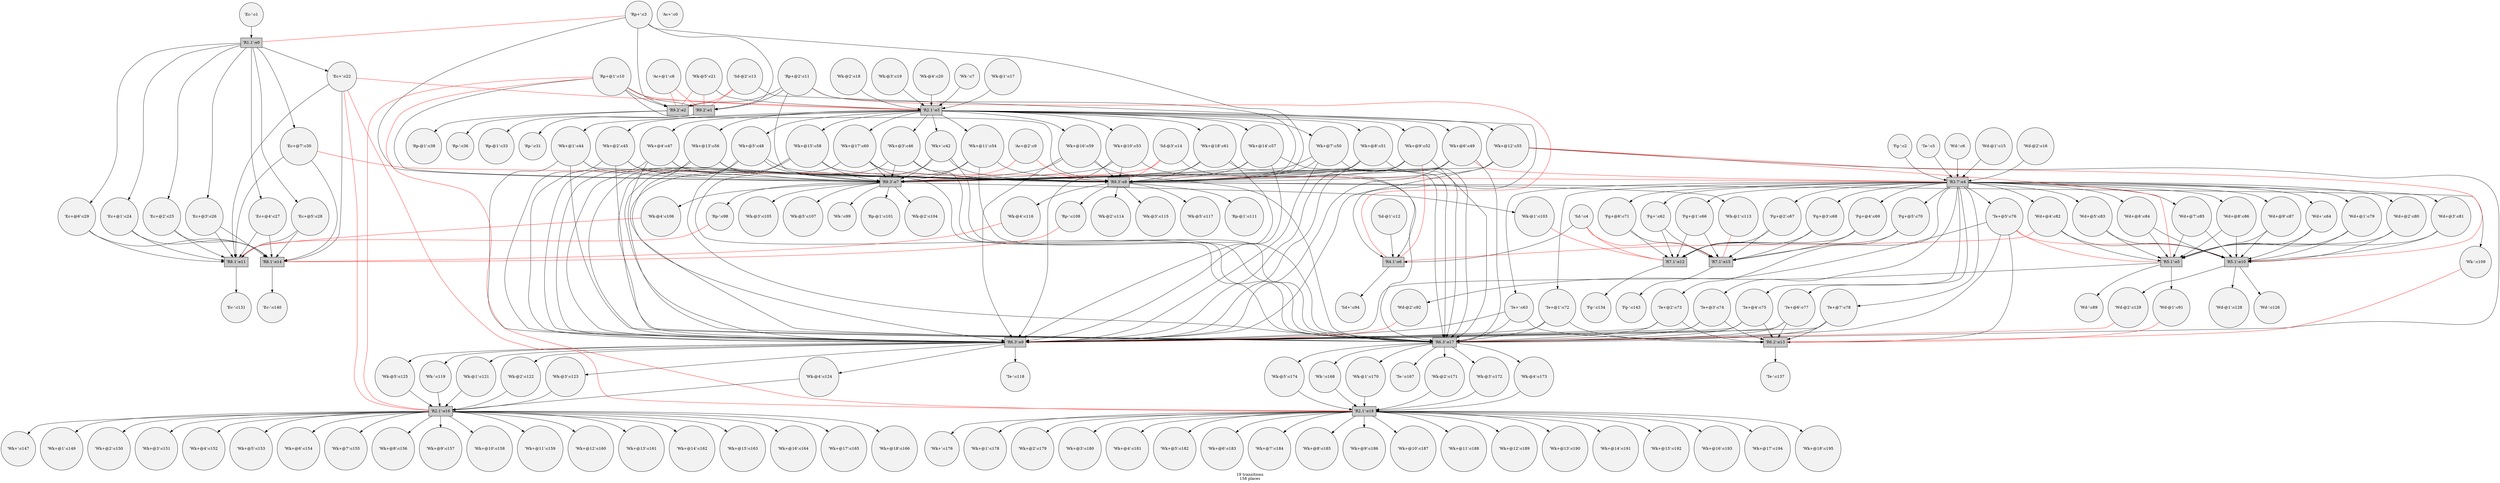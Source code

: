 digraph {
	/* transitions */
	node	[shape=box style=filled fillcolor=gray80];
	t139802812873168 [label="'R1.1':e0"];
	t139802812873216 [label="'R9.2':e1"];
	t139802812873264 [label="'R9.2':e2"];
	t139802812873312 [label="'R2.1':e3"];
	t139802812873360 [label="'R3.7':e4"];
	t139802812873408 [label="'R5.1':e5"];
	t139802812873456 [label="'R4.1':e6"];
	t139802812873504 [label="'R9.3':e7"];
	t139802812873552 [label="'R9.3':e8"];
	t139802812873600 [label="'R6.3':e9"];
	t139802812873648 [label="'R5.1':e10"];
	t139802812873696 [label="'R8.1':e11"];
	t139802812873744 [label="'R7.1':e12"];
	t139802812873792 [label="'R6.2':e13"];
	t139802812873840 [label="'R8.1':e14"];
	t139802812873888 [label="'R7.1':e15"];
	t139802812873936 [label="'R2.1':e16"];
	t139802812873984 [label="'R6.3':e17"];
	t139802812874032 [label="'R2.1':e18"];

	/* places, flow and context relations */
	node	[shape=circle fillcolor=gray95];
	p139803280537344 [label="'Ac+':c0"];

	p139802813969264 [label="'Ec-':c1"];
	p139802813969264 -> t139802812873168;

	p139802813969552 [label="'Fg-':c2"];
	p139802813969552 -> t139802812873360;

	p139802813969072 [label="'Rp+':c3"];
	p139802813969072 -> t139802812873216;
	p139802813969072 -> t139802812873264;
	p139802813969072 -> t139802812873504;
	p139802813969072 -> t139802812873552;
	p139802813969072 -> t139802812873168 [arrowhead=none color=red];

	p139802822917952 [label="'Sd-':c4"];
	p139802822917952 -> t139802812873456;
	p139802822917952 -> t139802812873744 [arrowhead=none color=red];
	p139802822917952 -> t139802812873888 [arrowhead=none color=red];

	p139802822917088 [label="'Te-':c5"];
	p139802822917088 -> t139802812873360;

	p139802822915168 [label="'Wd-':c6"];
	p139802822915168 -> t139802812873360;

	p139802822914736 [label="'Wk-':c7"];
	p139802822914736 -> t139802812873312;

	p139802822917904 [label="'Ac+@1':c8"];
	p139802822917904 -> t139802812873216 [arrowhead=none color=red];
	p139802822917904 -> t139802812873264 [arrowhead=none color=red];

	p139802822914784 [label="'Ac+@2':c9"];
	p139802822914784 -> t139802812873504 [arrowhead=none color=red];
	p139802822914784 -> t139802812873552 [arrowhead=none color=red];

	p139802822917232 [label="'Rp+@1':c10"];
	p139802822917232 -> t139802812873216;
	p139802822917232 -> t139802812873264;
	p139802822917232 -> t139802812873504;
	p139802822917232 -> t139802812873552;
	p139802822917232 -> t139802812874032 [arrowhead=none color=red];
	p139802822917232 -> t139802812873936 [arrowhead=none color=red];
	p139802822917232 -> t139802812873312 [arrowhead=none color=red];

	p139802822916704 [label="'Rp+@2':c11"];
	p139802822916704 -> t139802812873216;
	p139802822916704 -> t139802812873264;
	p139802822916704 -> t139802812873504;
	p139802822916704 -> t139802812873552;
	p139802822916704 -> t139802812873456 [arrowhead=none color=red];

	p139802822915120 [label="'Sd-@1':c12"];
	p139802822915120 -> t139802812873456;

	p139802822916944 [label="'Sd-@2':c13"];
	p139802822916944 -> t139802812873456;
	p139802822916944 -> t139802812873216 [arrowhead=none color=red];
	p139802822916944 -> t139802812873264 [arrowhead=none color=red];

	p139802822916128 [label="'Sd-@3':c14"];
	p139802822916128 -> t139802812873456;
	p139802822916128 -> t139802812873504 [arrowhead=none color=red];
	p139802822916128 -> t139802812873552 [arrowhead=none color=red];

	p139802822915552 [label="'Wd-@1':c15"];
	p139802822915552 -> t139802812873360;

	p139802822916896 [label="'Wd-@2':c16"];
	p139802822916896 -> t139802812873360;

	p139802822916512 [label="'Wk-@1':c17"];
	p139802822916512 -> t139802812873312;

	p139802813180608 [label="'Wk-@2':c18"];
	p139802813180608 -> t139802812873312;

	p139802813180080 [label="'Wk-@3':c19"];
	p139802813180080 -> t139802812873312;

	p139802813178544 [label="'Wk-@4':c20"];
	p139802813178544 -> t139802812873312;

	p139802813180224 [label="'Wk-@5':c21"];
	p139802813180224 -> t139802812873312;
	p139802813180224 -> t139802812873216 [arrowhead=none color=red];
	p139802813180224 -> t139802812873264 [arrowhead=none color=red];

	p139802813178784 [label="'Ec+':c22"];
	t139802812873168 -> p139802813178784;
	p139802813178784 -> t139802812873840;
	p139802813178784 -> t139802812873696;
	p139802813178784 -> t139802812874032 [arrowhead=none color=red];
	p139802813178784 -> t139802812873936 [arrowhead=none color=red];
	p139802813178784 -> t139802812873312 [arrowhead=none color=red];

	p139802813180464 [label="'Ec+@1':c24"];
	t139802812873168 -> p139802813180464;
	p139802813180464 -> t139802812873696;
	p139802813180464 -> t139802812873840;

	p139802813179024 [label="'Ec+@2':c25"];
	t139802812873168 -> p139802813179024;
	p139802813179024 -> t139802812873696;
	p139802813179024 -> t139802812873840;

	p139802813181760 [label="'Ec+@3':c26"];
	t139802812873168 -> p139802813181760;
	p139802813181760 -> t139802812873696;
	p139802813181760 -> t139802812873840;

	p139802813180656 [label="'Ec+@4':c27"];
	t139802812873168 -> p139802813180656;
	p139802813180656 -> t139802812873696;
	p139802813180656 -> t139802812873840;

	p139802813180800 [label="'Ec+@5':c28"];
	t139802812873168 -> p139802813180800;
	p139802813180800 -> t139802812873696;
	p139802813180800 -> t139802812873840;

	p139802813179120 [label="'Ec+@6':c29"];
	t139802812873168 -> p139802813179120;
	p139802813179120 -> t139802812873696;
	p139802813179120 -> t139802812873840;

	p139802813180512 [label="'Ec+@7':c30"];
	t139802812873168 -> p139802813180512;
	p139802813180512 -> t139802812873696;
	p139802813180512 -> t139802812873840;
	p139802813180512 -> t139802812873360 [arrowhead=none color=red];

	p139802813181616 [label="'Rp-':c31"];
	t139802812873216 -> p139802813181616;

	p139802813178736 [label="'Rp-@1':c33"];
	t139802812873216 -> p139802813178736;

	p139802813180272 [label="'Rp-':c36"];
	t139802812873264 -> p139802813180272;

	p139802813180560 [label="'Rp-@1':c38"];
	t139802812873264 -> p139802813180560;

	p139802813180368 [label="'Wk+':c42"];
	t139802812873312 -> p139802813180368;
	p139802813180368 -> t139802812873600;
	p139802813180368 -> t139802812873504;
	p139802813180368 -> t139802812873552;
	p139802813180368 -> t139802812873984;

	p139802813180992 [label="'Wk+@1':c44"];
	t139802812873312 -> p139802813180992;
	p139802813180992 -> t139802812873600;
	p139802813180992 -> t139802812873504;
	p139802813180992 -> t139802812873552;
	p139802813180992 -> t139802812873984;

	p139802813177920 [label="'Wk+@2':c45"];
	t139802812873312 -> p139802813177920;
	p139802813177920 -> t139802812873600;
	p139802813177920 -> t139802812873504;
	p139802813177920 -> t139802812873552;
	p139802813177920 -> t139802812873984;

	p139802813181184 [label="'Wk+@3':c46"];
	t139802812873312 -> p139802813181184;
	p139802813181184 -> t139802812873600;
	p139802813181184 -> t139802812873504;
	p139802813181184 -> t139802812873552;
	p139802813181184 -> t139802812873984;

	p139802813181472 [label="'Wk+@4':c47"];
	t139802812873312 -> p139802813181472;
	p139802813181472 -> t139802812873600;
	p139802813181472 -> t139802812873504;
	p139802813181472 -> t139802812873552;
	p139802813181472 -> t139802812873984;

	p139802814118448 [label="'Wk+@5':c48"];
	t139802812873312 -> p139802814118448;
	p139802814118448 -> t139802812873600;
	p139802814118448 -> t139802812873504;
	p139802814118448 -> t139802812873552;
	p139802814118448 -> t139802812873984;

	p139802814116096 [label="'Wk+@6':c49"];
	t139802812873312 -> p139802814116096;
	p139802814116096 -> t139802812873984;
	p139802814116096 -> t139802812873504;
	p139802814116096 -> t139802812873552;
	p139802814116096 -> t139802812873600;
	p139802814116096 -> t139802812873360 [arrowhead=none color=red];

	p139802813981792 [label="'Wk+@7':c50"];
	t139802812873312 -> p139802813981792;
	p139802813981792 -> t139802812873600;
	p139802813981792 -> t139802812873504;
	p139802813981792 -> t139802812873552;
	p139802813981792 -> t139802812873984;

	p139802813982032 [label="'Wk+@8':c51"];
	t139802812873312 -> p139802813982032;
	p139802813982032 -> t139802812873600;
	p139802813982032 -> t139802812873504;
	p139802813982032 -> t139802812873552;
	p139802813982032 -> t139802812873984;

	p139802813983664 [label="'Wk+@9':c52"];
	t139802812873312 -> p139802813983664;
	p139802813983664 -> t139802812873984;
	p139802813983664 -> t139802812873504;
	p139802813983664 -> t139802812873552;
	p139802813983664 -> t139802812873600;
	p139802813983664 -> t139802812873456 [arrowhead=none color=red];

	p139802813984240 [label="'Wk+@10':c53"];
	t139802812873312 -> p139802813984240;
	p139802813984240 -> t139802812873600;
	p139802813984240 -> t139802812873504;
	p139802813984240 -> t139802812873552;
	p139802813984240 -> t139802812873984;

	p139802813982272 [label="'Wk+@11':c54"];
	t139802812873312 -> p139802813982272;
	p139802813982272 -> t139802812873600;
	p139802813982272 -> t139802812873504;
	p139802813982272 -> t139802812873552;
	p139802813982272 -> t139802812873984;

	p139802813982944 [label="'Wk+@12':c55"];
	t139802812873312 -> p139802813982944;
	p139802813982944 -> t139802812873984;
	p139802813982944 -> t139802812873504;
	p139802813982944 -> t139802812873552;
	p139802813982944 -> t139802812873600;
	p139802813982944 -> t139802812873648 [arrowhead=none color=red];
	p139802813982944 -> t139802812873408 [arrowhead=none color=red];

	p139802813981312 [label="'Wk+@13':c56"];
	t139802812873312 -> p139802813981312;
	p139802813981312 -> t139802812873600;
	p139802813981312 -> t139802812873504;
	p139802813981312 -> t139802812873552;
	p139802813981312 -> t139802812873984;

	p139802813984576 [label="'Wk+@14':c57"];
	t139802812873312 -> p139802813984576;
	p139802813984576 -> t139802812873600;
	p139802813984576 -> t139802812873504;
	p139802813984576 -> t139802812873552;
	p139802813984576 -> t139802812873984;

	p139802813982320 [label="'Wk+@15':c58"];
	t139802812873312 -> p139802813982320;
	p139802813982320 -> t139802812873600;
	p139802813982320 -> t139802812873504;
	p139802813982320 -> t139802812873552;
	p139802813982320 -> t139802812873984;

	p139802813981216 [label="'Wk+@16':c59"];
	t139802812873312 -> p139802813981216;
	p139802813981216 -> t139802812873600;
	p139802813981216 -> t139802812873504;
	p139802813981216 -> t139802812873552;
	p139802813981216 -> t139802812873984;

	p139802813981504 [label="'Wk+@17':c60"];
	t139802812873312 -> p139802813981504;
	p139802813981504 -> t139802812873600;
	p139802813981504 -> t139802812873504;
	p139802813981504 -> t139802812873552;
	p139802813981504 -> t139802812873984;

	p139802812796992 [label="'Wk+@18':c61"];
	t139802812873312 -> p139802812796992;
	p139802812796992 -> t139802812873600;
	p139802812796992 -> t139802812873504;
	p139802812796992 -> t139802812873552;
	p139802812796992 -> t139802812873984;

	p139802812797040 [label="'Fg+':c62"];
	t139802812873360 -> p139802812797040;
	p139802812797040 -> t139802812873744;
	p139802812797040 -> t139802812873888;

	p139802812797088 [label="'Te+':c63"];
	t139802812873360 -> p139802812797088;
	p139802812797088 -> t139802812873600;
	p139802812797088 -> t139802812873792;
	p139802812797088 -> t139802812873984;

	p139802812797136 [label="'Wd+':c64"];
	t139802812873360 -> p139802812797136;
	p139802812797136 -> t139802812873648;
	p139802812797136 -> t139802812873408;

	p139802812797232 [label="'Fg+@1':c66"];
	t139802812873360 -> p139802812797232;
	p139802812797232 -> t139802812873744;
	p139802812797232 -> t139802812873888;

	p139802812797280 [label="'Fg+@2':c67"];
	t139802812873360 -> p139802812797280;
	p139802812797280 -> t139802812873744;
	p139802812797280 -> t139802812873888;

	p139802812797328 [label="'Fg+@3':c68"];
	t139802812873360 -> p139802812797328;
	p139802812797328 -> t139802812873744;
	p139802812797328 -> t139802812873888;

	p139802812797376 [label="'Fg+@4':c69"];
	t139802812873360 -> p139802812797376;
	p139802812797376 -> t139802812873744;
	p139802812797376 -> t139802812873888;

	p139802812797424 [label="'Fg+@5':c70"];
	t139802812873360 -> p139802812797424;
	p139802812797424 -> t139802812873744;
	p139802812797424 -> t139802812873888;

	p139802812797472 [label="'Fg+@6':c71"];
	t139802812873360 -> p139802812797472;
	p139802812797472 -> t139802812873744;
	p139802812797472 -> t139802812873888;

	p139802812797520 [label="'Te+@1':c72"];
	t139802812873360 -> p139802812797520;
	p139802812797520 -> t139802812873600;
	p139802812797520 -> t139802812873792;
	p139802812797520 -> t139802812873984;

	p139802812797568 [label="'Te+@2':c73"];
	t139802812873360 -> p139802812797568;
	p139802812797568 -> t139802812873600;
	p139802812797568 -> t139802812873792;
	p139802812797568 -> t139802812873984;

	p139802812797616 [label="'Te+@3':c74"];
	t139802812873360 -> p139802812797616;
	p139802812797616 -> t139802812873600;
	p139802812797616 -> t139802812873792;
	p139802812797616 -> t139802812873984;

	p139802812797664 [label="'Te+@4':c75"];
	t139802812873360 -> p139802812797664;
	p139802812797664 -> t139802812873600;
	p139802812797664 -> t139802812873792;
	p139802812797664 -> t139802812873984;

	p139802812797712 [label="'Te+@5':c76"];
	t139802812873360 -> p139802812797712;
	p139802812797712 -> t139802812873600;
	p139802812797712 -> t139802812873984;
	p139802812797712 -> t139802812873792;
	p139802812797712 -> t139802812873648 [arrowhead=none color=red];
	p139802812797712 -> t139802812873408 [arrowhead=none color=red];

	p139802812797760 [label="'Te+@6':c77"];
	t139802812873360 -> p139802812797760;
	p139802812797760 -> t139802812873600;
	p139802812797760 -> t139802812873792;
	p139802812797760 -> t139802812873984;

	p139802812797808 [label="'Te+@7':c78"];
	t139802812873360 -> p139802812797808;
	p139802812797808 -> t139802812873600;
	p139802812797808 -> t139802812873792;
	p139802812797808 -> t139802812873984;

	p139802812797856 [label="'Wd+@1':c79"];
	t139802812873360 -> p139802812797856;
	p139802812797856 -> t139802812873648;
	p139802812797856 -> t139802812873408;

	p139802812797904 [label="'Wd+@2':c80"];
	t139802812873360 -> p139802812797904;
	p139802812797904 -> t139802812873648;
	p139802812797904 -> t139802812873408;

	p139802812797952 [label="'Wd+@3':c81"];
	t139802812873360 -> p139802812797952;
	p139802812797952 -> t139802812873648;
	p139802812797952 -> t139802812873408;

	p139802812798000 [label="'Wd+@4':c82"];
	t139802812873360 -> p139802812798000;
	p139802812798000 -> t139802812873648;
	p139802812798000 -> t139802812873408;
	p139802812798000 -> t139802812873456 [arrowhead=none color=red];

	p139802812798048 [label="'Wd+@5':c83"];
	t139802812873360 -> p139802812798048;
	p139802812798048 -> t139802812873648;
	p139802812798048 -> t139802812873408;

	p139802812798096 [label="'Wd+@6':c84"];
	t139802812873360 -> p139802812798096;
	p139802812798096 -> t139802812873648;
	p139802812798096 -> t139802812873408;

	p139802812798144 [label="'Wd+@7':c85"];
	t139802812873360 -> p139802812798144;
	p139802812798144 -> t139802812873648;
	p139802812798144 -> t139802812873408;

	p139802812798192 [label="'Wd+@8':c86"];
	t139802812873360 -> p139802812798192;
	p139802812798192 -> t139802812873648;
	p139802812798192 -> t139802812873408;

	p139802812798240 [label="'Wd+@9':c87"];
	t139802812873360 -> p139802812798240;
	p139802812798240 -> t139802812873648;
	p139802812798240 -> t139802812873408;

	p139802812798336 [label="'Wd-':c89"];
	t139802812873408 -> p139802812798336;

	p139802812798432 [label="'Wd-@1':c91"];
	t139802812873408 -> p139802812798432;
	p139802812798432 -> t139802812873792 [arrowhead=none color=red];

	p139802812798480 [label="'Wd-@2':c92"];
	t139802812873408 -> p139802812798480;
	p139802812798480 -> t139802812873600 [arrowhead=none color=red];

	p139802812798576 [label="'Sd+':c94"];
	t139802812873456 -> p139802812798576;

	p139802812798768 [label="'Rp-':c98"];
	t139802812873504 -> p139802812798768;
	p139802812798768 -> t139802812873696 [arrowhead=none color=red];

	p139802812798816 [label="'Wk-':c99"];
	t139802812873504 -> p139802812798816;

	p139802812798912 [label="'Rp-@1':c101"];
	t139802812873504 -> p139802812798912;

	p139802812799008 [label="'Wk-@1':c103"];
	t139802812873504 -> p139802812799008;
	p139802812799008 -> t139802812873744 [arrowhead=none color=red];

	p139802812799056 [label="'Wk-@2':c104"];
	t139802812873504 -> p139802812799056;

	p139802812799104 [label="'Wk-@3':c105"];
	t139802812873504 -> p139802812799104;

	p139802812799152 [label="'Wk-@4':c106"];
	t139802812873504 -> p139802812799152;
	p139802812799152 -> t139802812873696 [arrowhead=none color=red];

	p139802812799200 [label="'Wk-@5':c107"];
	t139802812873504 -> p139802812799200;

	p139802812799248 [label="'Rp-':c108"];
	t139802812873552 -> p139802812799248;
	p139802812799248 -> t139802812873840 [arrowhead=none color=red];

	p139802812799296 [label="'Wk-':c109"];
	t139802812873552 -> p139802812799296;
	p139802812799296 -> t139802812873792 [arrowhead=none color=red];

	p139802812799392 [label="'Rp-@1':c111"];
	t139802812873552 -> p139802812799392;

	p139802812799488 [label="'Wk-@1':c113"];
	t139802812873552 -> p139802812799488;
	p139802812799488 -> t139802812873888 [arrowhead=none color=red];

	p139802812799536 [label="'Wk-@2':c114"];
	t139802812873552 -> p139802812799536;

	p139802812799584 [label="'Wk-@3':c115"];
	t139802812873552 -> p139802812799584;

	p139802812799632 [label="'Wk-@4':c116"];
	t139802812873552 -> p139802812799632;
	p139802812799632 -> t139802812873840 [arrowhead=none color=red];

	p139802812799680 [label="'Wk-@5':c117"];
	t139802812873552 -> p139802812799680;

	p139802812799728 [label="'Te-':c118"];
	t139802812873600 -> p139802812799728;

	p139802812799776 [label="'Wk-':c119"];
	t139802812873600 -> p139802812799776;
	p139802812799776 -> t139802812873936;

	p139802812799872 [label="'Wk-@1':c121"];
	t139802812873600 -> p139802812799872;
	p139802812799872 -> t139802812873936;

	p139802812799920 [label="'Wk-@2':c122"];
	t139802812873600 -> p139802812799920;
	p139802812799920 -> t139802812873936;

	p139802812799968 [label="'Wk-@3':c123"];
	t139802812873600 -> p139802812799968;
	p139802812799968 -> t139802812873936;

	p139802812800016 [label="'Wk-@4':c124"];
	t139802812873600 -> p139802812800016;
	p139802812800016 -> t139802812873936;

	p139802812800064 [label="'Wk-@5':c125"];
	t139802812873600 -> p139802812800064;
	p139802812800064 -> t139802812873936;

	p139802812800112 [label="'Wd-':c126"];
	t139802812873648 -> p139802812800112;

	p139802812800208 [label="'Wd-@1':c128"];
	t139802812873648 -> p139802812800208;

	p139802812800256 [label="'Wd-@2':c129"];
	t139802812873648 -> p139802812800256;
	p139802812800256 -> t139802812873984 [arrowhead=none color=red];

	p139802812800352 [label="'Ec-':c131"];
	t139802812873696 -> p139802812800352;

	p139802812800496 [label="'Fg-':c134"];
	t139802812873744 -> p139802812800496;

	p139802812800640 [label="'Te-':c137"];
	t139802812873792 -> p139802812800640;

	p139802812800784 [label="'Ec-':c140"];
	t139802812873840 -> p139802812800784;

	p139802812800928 [label="'Fg-':c143"];
	t139802812873888 -> p139802812800928;

	p139802812870816 [label="'Wk+':c147"];
	t139802812873936 -> p139802812870816;

	p139802812870912 [label="'Wk+@1':c149"];
	t139802812873936 -> p139802812870912;

	p139802812870960 [label="'Wk+@2':c150"];
	t139802812873936 -> p139802812870960;

	p139802812871008 [label="'Wk+@3':c151"];
	t139802812873936 -> p139802812871008;

	p139802812871056 [label="'Wk+@4':c152"];
	t139802812873936 -> p139802812871056;

	p139802812871104 [label="'Wk+@5':c153"];
	t139802812873936 -> p139802812871104;

	p139802812871152 [label="'Wk+@6':c154"];
	t139802812873936 -> p139802812871152;

	p139802812871200 [label="'Wk+@7':c155"];
	t139802812873936 -> p139802812871200;

	p139802812871248 [label="'Wk+@8':c156"];
	t139802812873936 -> p139802812871248;

	p139802812871296 [label="'Wk+@9':c157"];
	t139802812873936 -> p139802812871296;

	p139802812871344 [label="'Wk+@10':c158"];
	t139802812873936 -> p139802812871344;

	p139802812871392 [label="'Wk+@11':c159"];
	t139802812873936 -> p139802812871392;

	p139802812871440 [label="'Wk+@12':c160"];
	t139802812873936 -> p139802812871440;

	p139802812871488 [label="'Wk+@13':c161"];
	t139802812873936 -> p139802812871488;

	p139802812871536 [label="'Wk+@14':c162"];
	t139802812873936 -> p139802812871536;

	p139802812871584 [label="'Wk+@15':c163"];
	t139802812873936 -> p139802812871584;

	p139802812871632 [label="'Wk+@16':c164"];
	t139802812873936 -> p139802812871632;

	p139802812871680 [label="'Wk+@17':c165"];
	t139802812873936 -> p139802812871680;

	p139802812871728 [label="'Wk+@18':c166"];
	t139802812873936 -> p139802812871728;

	p139802812871776 [label="'Te-':c167"];
	t139802812873984 -> p139802812871776;

	p139802812871824 [label="'Wk-':c168"];
	t139802812873984 -> p139802812871824;
	p139802812871824 -> t139802812874032;

	p139802812871920 [label="'Wk-@1':c170"];
	t139802812873984 -> p139802812871920;
	p139802812871920 -> t139802812874032;

	p139802812871968 [label="'Wk-@2':c171"];
	t139802812873984 -> p139802812871968;
	p139802812871968 -> t139802812874032;

	p139802812872016 [label="'Wk-@3':c172"];
	t139802812873984 -> p139802812872016;
	p139802812872016 -> t139802812874032;

	p139802812872064 [label="'Wk-@4':c173"];
	t139802812873984 -> p139802812872064;
	p139802812872064 -> t139802812874032;

	p139802812872112 [label="'Wk-@5':c174"];
	t139802812873984 -> p139802812872112;
	p139802812872112 -> t139802812874032;

	p139802812872208 [label="'Wk+':c176"];
	t139802812874032 -> p139802812872208;

	p139802812872304 [label="'Wk+@1':c178"];
	t139802812874032 -> p139802812872304;

	p139802812872352 [label="'Wk+@2':c179"];
	t139802812874032 -> p139802812872352;

	p139802812872400 [label="'Wk+@3':c180"];
	t139802812874032 -> p139802812872400;

	p139802812872448 [label="'Wk+@4':c181"];
	t139802812874032 -> p139802812872448;

	p139802812872496 [label="'Wk+@5':c182"];
	t139802812874032 -> p139802812872496;

	p139802812872544 [label="'Wk+@6':c183"];
	t139802812874032 -> p139802812872544;

	p139802812872592 [label="'Wk+@7':c184"];
	t139802812874032 -> p139802812872592;

	p139802812872640 [label="'Wk+@8':c185"];
	t139802812874032 -> p139802812872640;

	p139802812872688 [label="'Wk+@9':c186"];
	t139802812874032 -> p139802812872688;

	p139802812872736 [label="'Wk+@10':c187"];
	t139802812874032 -> p139802812872736;

	p139802812872784 [label="'Wk+@11':c188"];
	t139802812874032 -> p139802812872784;

	p139802812872832 [label="'Wk+@12':c189"];
	t139802812874032 -> p139802812872832;

	p139802812872880 [label="'Wk+@13':c190"];
	t139802812874032 -> p139802812872880;

	p139802812872928 [label="'Wk+@14':c191"];
	t139802812874032 -> p139802812872928;

	p139802812872976 [label="'Wk+@15':c192"];
	t139802812874032 -> p139802812872976;

	p139802812873024 [label="'Wk+@16':c193"];
	t139802812874032 -> p139802812873024;

	p139802812873072 [label="'Wk+@17':c194"];
	t139802812874032 -> p139802812873072;

	p139802812873120 [label="'Wk+@18':c195"];
	t139802812874032 -> p139802812873120;

	graph [label="19 transitions\n158 places"];
}
